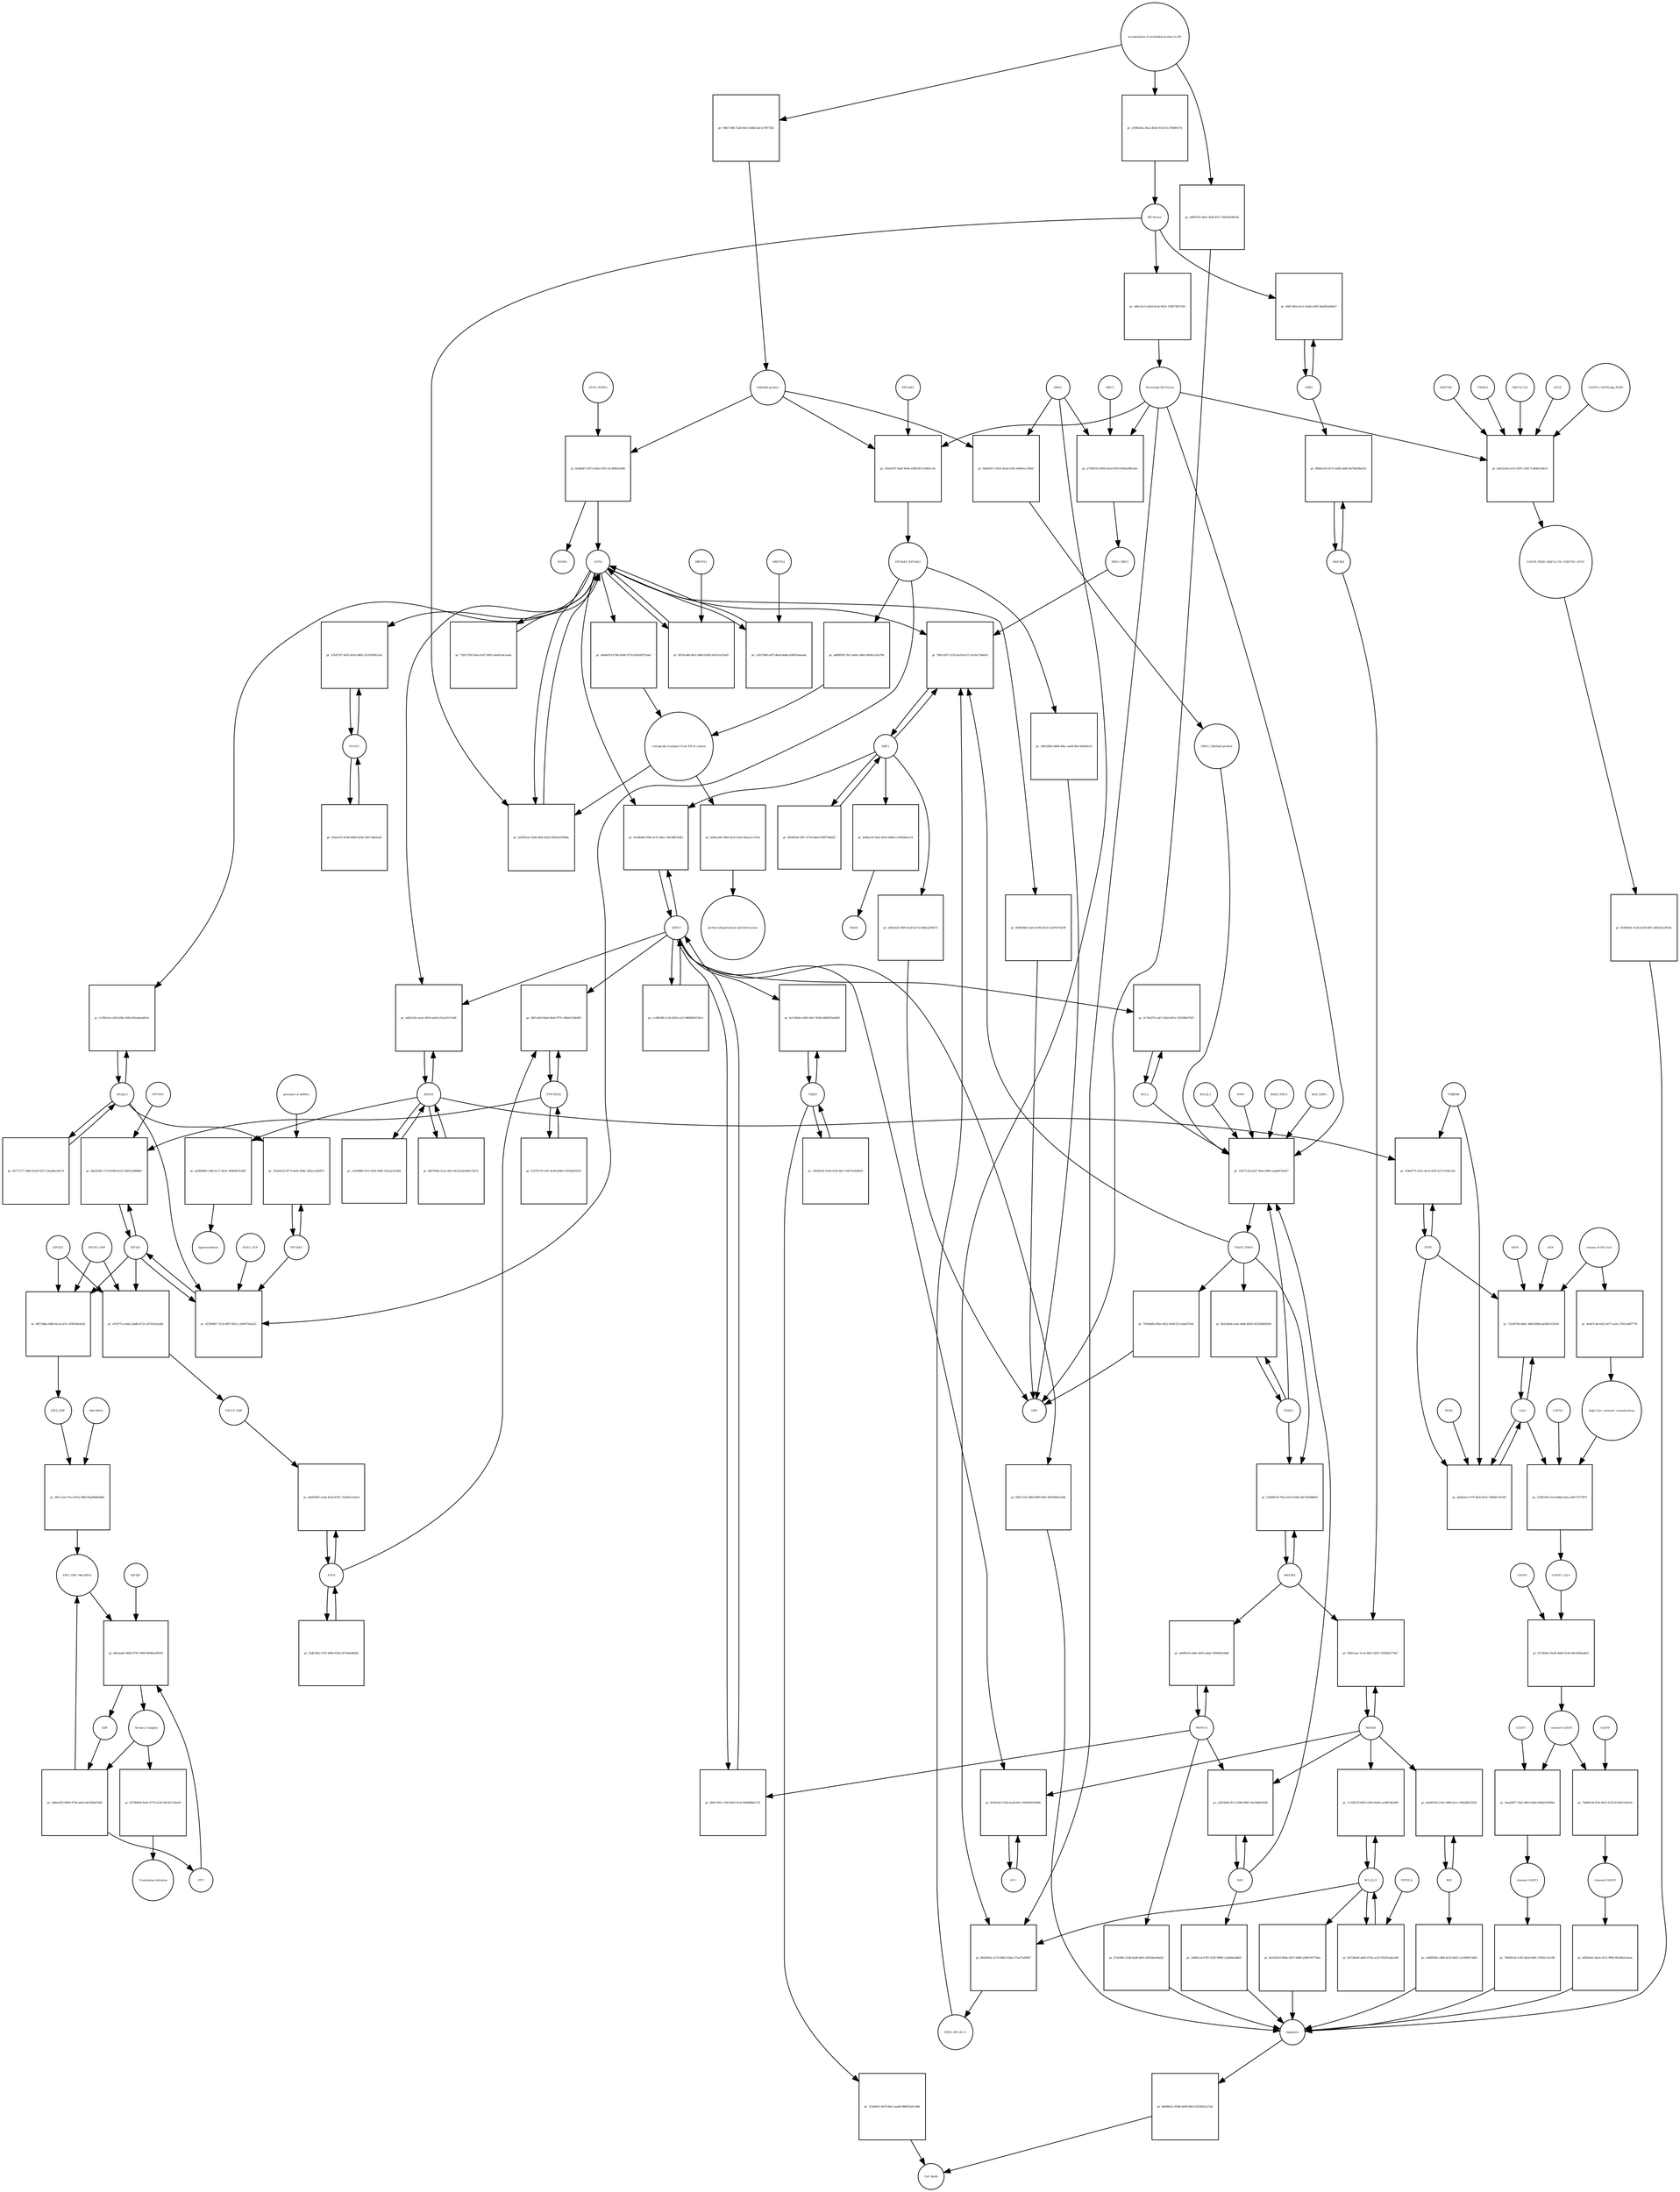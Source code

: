 strict digraph  {
ATF6_HSPA5 [annotation="", bipartite=0, cls=complex, fontsize=4, label=ATF6_HSPA5, shape=circle];
"pr_6ad0aff1-b972-4d2e-95f5-e2c4082ed39b" [annotation="", bipartite=1, cls=process, fontsize=4, label="pr_6ad0aff1-b972-4d2e-95f5-e2c4082ed39b", shape=square];
ATF6 [annotation="urn_miriam_hgnc.symbol_ATF6", bipartite=0, cls=macromolecule, fontsize=4, label=ATF6, shape=circle];
HSPA5 [annotation="urn_miriam_hgnc.symbol_HSPA5", bipartite=0, cls=macromolecule, fontsize=4, label=HSPA5, shape=circle];
"Unfolded protein" [annotation="", bipartite=0, cls=macromolecule, fontsize=4, label="Unfolded protein", shape=circle];
ERN1 [annotation="urn_miriam_hgnc.symbol_ERN1", bipartite=0, cls=macromolecule, fontsize=4, label=ERN1, shape=circle];
"pr_9ab0a97c-0033-4a2a-b381-8449eec198af" [annotation="", bipartite=1, cls=process, fontsize=4, label="pr_9ab0a97c-0033-4a2a-b381-8449eec198af", shape=square];
"ERN1_Unfolded protein" [annotation="", bipartite=0, cls=complex, fontsize=4, label="ERN1_Unfolded protein", shape=circle];
EIF2AK3_EIF2AK3 [annotation="", bipartite=0, cls=complex, fontsize=4, label=EIF2AK3_EIF2AK3, shape=circle];
"pr_ddf8f038-76c5-4d4c-b4b5-0949ca20a79b" [annotation="", bipartite=1, cls=process, fontsize=4, label="pr_ddf8f038-76c5-4d4c-b4b5-0949ca20a79b", shape=square];
"retrograde transport from ER to cytosol" [annotation="", bipartite=0, cls=phenotype, fontsize=4, label="retrograde transport from ER to cytosol", shape=circle];
"pr_e8ebfd7d-67bb-4506-9718-b3d208752aef" [annotation="", bipartite=1, cls=process, fontsize=4, label="pr_e8ebfd7d-67bb-4506-9718-b3d208752aef", shape=square];
"pr_639aca80-38e8-4e23-b5a5-fdaa1ec1f1fa" [annotation="", bipartite=1, cls=process, fontsize=4, label="pr_639aca80-38e8-4e23-b5a5-fdaa1ec1f1fa", shape=square];
"protein ubiquitination and destruction" [annotation="", bipartite=0, cls=phenotype, fontsize=4, label="protein ubiquitination and destruction", shape=circle];
"pr_14477c2b-a527-4fae-b9fb-1adabf74e457" [annotation="", bipartite=1, cls=process, fontsize=4, label="pr_14477c2b-a527-4fae-b9fb-1adabf74e457", shape=square];
TRAF2_ERN1 [annotation="", bipartite=0, cls=complex, fontsize=4, label=TRAF2_ERN1, shape=circle];
BAK1_ERN1 [annotation="", bipartite=0, cls=complex, fontsize=4, label=BAK1_ERN1, shape=circle];
BAX_ERN1 [annotation="", bipartite=0, cls=complex, fontsize=4, label=BAX_ERN1, shape=circle];
BCL2 [annotation="urn_miriam_hgnc.symbol_BCL2", bipartite=0, cls="nucleic acid feature", fontsize=4, label=BCL2, shape=circle];
BCL2L1 [annotation="urn_miriam_hgnc.symbol_BCL2L1", bipartite=0, cls=macromolecule, fontsize=4, label=BCL2L1, shape=circle];
"Persistant ER Stress" [annotation="", bipartite=0, cls=phenotype, fontsize=4, label="Persistant ER Stress", shape=circle];
BAX [annotation="urn_miriam_hgnc.symbol_BAX", bipartite=0, cls=macromolecule, fontsize=4, label=BAX, shape=circle];
BAK1 [annotation="urn_miriam_hgnc.symbol_BAK1", bipartite=0, cls=macromolecule, fontsize=4, label=BAK1, shape=circle];
TRAF2 [annotation="urn_miriam_hgnc.symbol_TRAF2", bipartite=0, cls=macromolecule, fontsize=4, label=TRAF2, shape=circle];
XBP1 [annotation="urn_miriam_hgnc.symbol_XBP1", bipartite=0, cls=macromolecule, fontsize=4, label=XBP1, shape=circle];
"pr_7861c007-2233-4a18-bc57-e3c6a7244e65" [annotation="", bipartite=1, cls=process, fontsize=4, label="pr_7861c007-2233-4a18-bc57-e3c6a7244e65", shape=square];
ERN1_BBC3 [annotation="", bipartite=0, cls=complex, fontsize=4, label=ERN1_BBC3, shape=circle];
ERN1_BCL2L11 [annotation="", bipartite=0, cls=complex, fontsize=4, label=ERN1_BCL2L11, shape=circle];
"pr_483081bf-2f67-4710-bbad-95fff7f6d2f2" [annotation="", bipartite=1, cls=process, fontsize=4, label="pr_483081bf-2f67-4710-bbad-95fff7f6d2f2", shape=square];
"pr_fe8faa54-55ea-463a-b09b-a7e992beec54" [annotation="", bipartite=1, cls=process, fontsize=4, label="pr_fe8faa54-55ea-463a-b09b-a7e992beec54", shape=square];
ERAD [annotation="", bipartite=0, cls=phenotype, fontsize=4, label=ERAD, shape=circle];
"pr_e4816af2-fd60-41a6-ba73-64bfa2e98273" [annotation="", bipartite=1, cls=process, fontsize=4, label="pr_e4816af2-fd60-41a6-ba73-64bfa2e98273", shape=square];
UPR [annotation="", bipartite=0, cls=phenotype, fontsize=4, label=UPR, shape=circle];
"pr_6b1ad9eb-fa4a-4dd6-8456-9532646f8289" [annotation="", bipartite=1, cls=process, fontsize=4, label="pr_6b1ad9eb-fa4a-4dd6-8456-9532646f8289", shape=square];
MAPK8 [annotation="urn_miriam_hgnc.symbol_MAPK8", bipartite=0, cls=macromolecule, fontsize=4, label=MAPK8, shape=circle];
"pr_f9b51aaa-1ccb-48a7-8263-7920642779e7" [annotation="", bipartite=1, cls=process, fontsize=4, label="pr_f9b51aaa-1ccb-48a7-8263-7920642779e7", shape=square];
MAP3K4 [annotation="urn_miriam_hgnc.symbol_MAP3K4", bipartite=0, cls=macromolecule, fontsize=4, label=MAP3K4, shape=circle];
MAP3K5 [annotation="urn_miriam_hgnc.symbol_MAP3K5", bipartite=0, cls=macromolecule, fontsize=4, label=MAP3K5, shape=circle];
MAPK14 [annotation="urn_miriam_hgnc.symbol_MAPK14", bipartite=0, cls=macromolecule, fontsize=4, label=MAPK14, shape=circle];
"pr_ab0ff3c0-a48a-4d20-adab-7094f4fe2bd8" [annotation="", bipartite=1, cls=process, fontsize=4, label="pr_ab0ff3c0-a48a-4d20-adab-7094f4fe2bd8", shape=square];
"pr_f13ef46f-21b8-4ad9-b401-6435dee69a02" [annotation="", bipartite=1, cls=process, fontsize=4, label="pr_f13ef46f-21b8-4ad9-b401-6435dee69a02", shape=square];
Apoptosis [annotation="", bipartite=0, cls=phenotype, fontsize=4, label=Apoptosis, shape=circle];
DDIT3 [annotation="urn_miriam_hgnc.symbol_DDIT3", bipartite=0, cls=macromolecule, fontsize=4, label=DDIT3, shape=circle];
"pr_4b0e7403-c7b6-4602-81af-849d88bfe755" [annotation="", bipartite=1, cls=process, fontsize=4, label="pr_4b0e7403-c7b6-4602-81af-849d88bfe755", shape=square];
"pr_83fe711b-2f8d-40f0-9381-d42509d2cbd6" [annotation="", bipartite=1, cls=process, fontsize=4, label="pr_83fe711b-2f8d-40f0-9381-d42509d2cbd6", shape=square];
"pr_5c7de276-cab7-43ab-8d7e-33559feb7567" [annotation="", bipartite=1, cls=process, fontsize=4, label="pr_5c7de276-cab7-43ab-8d7e-33559feb7567", shape=square];
"pr_420381ae-3246-4f9a-8220-5d50e20396ba" [annotation="", bipartite=1, cls=process, fontsize=4, label="pr_420381ae-3246-4f9a-8220-5d50e20396ba", shape=square];
"ER Stress" [annotation="", bipartite=0, cls=phenotype, fontsize=4, label="ER Stress", shape=circle];
"pr_0676cd64-86cf-48b5-b280-2ef161e55a05" [annotation="", bipartite=1, cls=process, fontsize=4, label="pr_0676cd64-86cf-48b5-b280-2ef161e55a05", shape=square];
MBTPS1 [annotation="urn_miriam_hgnc.symbol_MBTPS1", bipartite=0, cls=macromolecule, fontsize=4, label=MBTPS1, shape=circle];
"pr_c2627066-a87f-4be9-bbbb-d3f461beae4e" [annotation="", bipartite=1, cls=process, fontsize=4, label="pr_c2627066-a87f-4be9-bbbb-d3f461beae4e", shape=square];
MBTPS2 [annotation="urn_miriam_hgnc.symbol_MBTPS2", bipartite=0, cls=macromolecule, fontsize=4, label=MBTPS2, shape=circle];
"pr_72621760-03ad-41d7-8901-6e445a4caaa4" [annotation="", bipartite=1, cls=process, fontsize=4, label="pr_72621760-03ad-41d7-8901-6e445a4caaa4", shape=square];
"pr_ccd9f3d0-2c3d-4305-a3cf-9868064724c4" [annotation="", bipartite=1, cls=process, fontsize=4, label="pr_ccd9f3d0-2c3d-4305-a3cf-9868064724c4", shape=square];
"pr_0cd9b485-f00a-4c51-88cc-46e38ff35df2" [annotation="", bipartite=1, cls=process, fontsize=4, label="pr_0cd9b485-f00a-4c51-88cc-46e38ff35df2", shape=square];
EIF2S1 [annotation="urn_miriam_hgnc.symbol_EIF2S1", bipartite=0, cls=macromolecule, fontsize=4, label=EIF2S1, shape=circle];
"pr_d5766487-72c9-4f87-8921-c3640750a3a5" [annotation="", bipartite=1, cls=process, fontsize=4, label="pr_d5766487-72c9-4f87-8921-c3640750a3a5", shape=square];
GCN2_ATP [annotation="", bipartite=0, cls=complex, fontsize=4, label=GCN2_ATP, shape=circle];
EIF2AK2 [annotation="urn_miriam_hgnc.symbol_EIF2AK2", bipartite=0, cls=macromolecule, fontsize=4, label=EIF2AK2, shape=circle];
DNAJC3 [annotation="urn_miriam_hgnc.symbol_DNAJC3", bipartite=0, cls=macromolecule, fontsize=4, label=DNAJC3, shape=circle];
EIF2S2 [annotation="urn_miriam_hgnc.symbol_EIF2S2", bipartite=0, cls=macromolecule, fontsize=4, label=EIF2S2, shape=circle];
"pr_8f073d8a-0d89-4c2d-af1e-1f0f436e0e02" [annotation="", bipartite=1, cls=process, fontsize=4, label="pr_8f073d8a-0d89-4c2d-af1e-1f0f436e0e02", shape=square];
EIF2S3_GDP [annotation="", bipartite=0, cls=complex, fontsize=4, label=EIF2S3_GDP, shape=circle];
EIF2_GDP [annotation="", bipartite=0, cls=complex, fontsize=4, label=EIF2_GDP, shape=circle];
"EIF2_GDP_Met-tRNA" [annotation="", bipartite=0, cls=complex, fontsize=4, label="EIF2_GDP_Met-tRNA", shape=circle];
"pr_dbe3ade5-86fd-4791-999f-60f4b5ef8536" [annotation="", bipartite=1, cls=process, fontsize=4, label="pr_dbe3ade5-86fd-4791-999f-60f4b5ef8536", shape=square];
"Ternary Complex" [annotation="", bipartite=0, cls=complex, fontsize=4, label="Ternary Complex", shape=circle];
"EIF2B*" [annotation="", bipartite=0, cls=complex, fontsize=4, label="EIF2B*", shape=circle];
GTP [annotation="urn_miriam_obo.chebi_CHEBI%3A57600", bipartite=0, cls="simple chemical", fontsize=4, label=GTP, shape=circle];
GDP [annotation="urn_miriam_obo.chebi_CHEBI%3A65180", bipartite=0, cls="simple chemical", fontsize=4, label=GDP, shape=circle];
"pr_2dbee835-8069-4749-a0af-e8e5f5bb70d8" [annotation="", bipartite=1, cls=process, fontsize=4, label="pr_2dbee835-8069-4749-a0af-e8e5f5bb70d8", shape=square];
ATF4 [annotation="urn_miriam_hgnc.symbol_ATF4", bipartite=0, cls=macromolecule, fontsize=4, label=ATF4, shape=circle];
"pr_be893007-e3ab-43e4-879c-7a2402c5abc9" [annotation="", bipartite=1, cls=process, fontsize=4, label="pr_be893007-e3ab-43e4-879c-7a2402c5abc9", shape=square];
"EIF2-P_GDP" [annotation="", bipartite=0, cls=complex, fontsize=4, label="EIF2-P_GDP", shape=circle];
"pr_f5db7b62-574f-4986-91b6-2074eb380d5f" [annotation="", bipartite=1, cls=process, fontsize=4, label="pr_f5db7b62-574f-4986-91b6-2074eb380d5f", shape=square];
PPP1R15A [annotation="urn_miriam_hgnc.symbol_PPP1R15A", bipartite=0, cls=macromolecule, fontsize=4, label=PPP1R15A, shape=circle];
"pr_00f1cbfd-0ba0-46e6-977e-38bb2138e805" [annotation="", bipartite=1, cls=process, fontsize=4, label="pr_00f1cbfd-0ba0-46e6-977e-38bb2138e805", shape=square];
"pr_5c97b179-cf91-4e36-b946-e7928af03535" [annotation="", bipartite=1, cls=process, fontsize=4, label="pr_5c97b179-cf91-4e36-b946-e7928af03535", shape=square];
"pr_8278b858-9e9e-4779-a534-26c92174ee65" [annotation="", bipartite=1, cls=process, fontsize=4, label="pr_8278b858-9e9e-4779-a534-26c92174ee65", shape=square];
"Translation initiation" [annotation="", bipartite=0, cls=phenotype, fontsize=4, label="Translation initiation", shape=circle];
"pr_5304967d-795e-43c0-918d-38e7b4368605" [annotation="", bipartite=1, cls=process, fontsize=4, label="pr_5304967d-795e-43c0-918d-38e7b4368605", shape=square];
ERO1A [annotation="urn_miriam_hgnc.symbol_ERO1A", bipartite=0, cls=macromolecule, fontsize=4, label=ERO1A, shape=circle];
"pr_a6b2143c-ee4c-4010-ab3d-cf2a3e517edb" [annotation="", bipartite=1, cls=process, fontsize=4, label="pr_a6b2143c-ee4c-4010-ab3d-cf2a3e517edb", shape=square];
"pr_db9763fa-5cea-49c2-8c5d-baefd6119a72" [annotation="", bipartite=1, cls=process, fontsize=4, label="pr_db9763fa-5cea-49c2-8c5d-baefd6119a72", shape=square];
"pr_66a5a381-1378-4049-8cd7-f265a1680b80" [annotation="", bipartite=1, cls=process, fontsize=4, label="pr_66a5a381-1378-4049-8cd7-f265a1680b80", shape=square];
EIF2AK1 [annotation="urn_miriam_hgnc.symbol_EIF2AK1", bipartite=0, cls=macromolecule, fontsize=4, label=EIF2AK1, shape=circle];
"pr_a28330d2-ffc1-4396-9f88-1be34db043d8" [annotation="", bipartite=1, cls=process, fontsize=4, label="pr_a28330d2-ffc1-4396-9f88-1be34db043d8", shape=square];
"pr_34483caf-b787-425f-9908-c2a4b9ea8b63" [annotation="", bipartite=1, cls=process, fontsize=4, label="pr_34483caf-b787-425f-9908-c2a4b9ea8b63", shape=square];
"Ca2+" [annotation="urn_miriam_obo.chebi_CHEBI%3A29108", bipartite=0, cls="simple chemical", fontsize=4, label="Ca2+", shape=circle];
"pr_72a06790-68d1-4d69-8860-ba49fc615056" [annotation="", bipartite=1, cls=process, fontsize=4, label="pr_72a06790-68d1-4d69-8860-ba49fc615056", shape=square];
"release of ER Ca2+" [annotation="", bipartite=0, cls=phenotype, fontsize=4, label="release of ER Ca2+", shape=circle];
ITPR [annotation="urn_miriam_hgnc.symbol_ITPR1|urn_miriam_hgnc.symbol_ITPR2|urn_miriam_hgnc.symbol_ITPR3", bipartite=0, cls=macromolecule, fontsize=4, label=ITPR, shape=circle];
MAM [annotation="", bipartite=0, cls=phenotype, fontsize=4, label=MAM, shape=circle];
s619 [annotation="", bipartite=0, cls=complex, fontsize=4, label=s619, shape=circle];
"pr_968d5e43-627e-4a88-abd0-6b7b629bed7a" [annotation="", bipartite=1, cls=process, fontsize=4, label="pr_968d5e43-627e-4a88-abd0-6b7b629bed7a", shape=square];
CDK5 [annotation="urn_miriam_hgnc.symbol_CDK5", bipartite=0, cls=macromolecule, fontsize=4, label=CDK5, shape=circle];
"pr_64d7c8ba-dce1-4edd-a569-2bad92ab9a57" [annotation="", bipartite=1, cls="uncertain process", fontsize=4, label="pr_64d7c8ba-dce1-4edd-a569-2bad92ab9a57", shape=square];
"pr_bb699a1c-6546-4e98-80a5-05592fa127ad" [annotation="", bipartite=1, cls=process, fontsize=4, label="pr_bb699a1c-6546-4e98-80a5-05592fa127ad", shape=square];
"Cell death" [annotation="", bipartite=0, cls=phenotype, fontsize=4, label="Cell death", shape=circle];
"pr_0afaf2e1-e77f-4435-855c-93b86c79c6f5" [annotation="", bipartite=1, cls=process, fontsize=4, label="pr_0afaf2e1-e77f-4435-855c-93b86c79c6f5", shape=square];
TMBIM6 [annotation="urn_miriam_hgnc.symbol_TMBIM6", bipartite=0, cls=macromolecule, fontsize=4, label=TMBIM6, shape=circle];
RYR1 [annotation="urn_miriam_hgnc.symbol_RYR1", bipartite=0, cls=macromolecule, fontsize=4, label=RYR1, shape=circle];
EIF2AK3 [annotation="urn_miriam_hgnc.symbol_EIF2AK3", bipartite=0, cls=macromolecule, fontsize=4, label=EIF2AK3, shape=circle];
"pr_51be87d7-bdef-4e9b-a9d8-857ce480cc9a" [annotation="", bipartite=1, cls=process, fontsize=4, label="pr_51be87d7-bdef-4e9b-a9d8-857ce480cc9a", shape=square];
"pr_aa969484-c26d-4c27-8e5e-3080d67b1df9" [annotation="", bipartite=1, cls=process, fontsize=4, label="pr_aa969484-c26d-4c27-8e5e-3080d67b1df9", shape=square];
hyperoxidation [annotation="", bipartite=0, cls=phenotype, fontsize=4, label=hyperoxidation, shape=circle];
"pr_c43398bf-d7e1-45f4-849f-15fa3a331d02" [annotation="", bipartite=1, cls=process, fontsize=4, label="pr_c43398bf-d7e1-45f4-849f-15fa3a331d02", shape=square];
"pr_44bc5ec5-a62d-4c6a-852e-1f3857b8710d" [annotation="", bipartite=1, cls=process, fontsize=4, label="pr_44bc5ec5-a62d-4c6a-852e-1f3857b8710d", shape=square];
"CASP8_CASP8-ubq_FADD" [annotation="", bipartite=0, cls=complex, fontsize=4, label="CASP8_CASP8-ubq_FADD", shape=circle];
"pr_ba4523a8-a153-4597-a59f-7cd840144b14" [annotation="", bipartite=1, cls=process, fontsize=4, label="pr_ba4523a8-a153-4597-a59f-7cd840144b14", shape=square];
"SQSTM1 " [annotation="urn_miriam_hgnc.symbol_SQSTM1", bipartite=0, cls=macromolecule, fontsize=4, label="SQSTM1 ", shape=circle];
CASP8_FADD_MAP1LC3A_SQSTM1_ATG5 [annotation="", bipartite=0, cls=complex, fontsize=4, label=CASP8_FADD_MAP1LC3A_SQSTM1_ATG5, shape=circle];
TRIM13 [annotation="urn_miriam_hgnc.symbol_TRIM13", bipartite=0, cls=macromolecule, fontsize=4, label=TRIM13, shape=circle];
MAP1LC3A [annotation="urn_miriam_hgnc.symbol_MAP1LC3A", bipartite=0, cls=macromolecule, fontsize=4, label=MAP1LC3A, shape=circle];
ATG5 [annotation="urn_miriam_hgnc.symbol_ATG5", bipartite=0, cls=macromolecule, fontsize=4, label=ATG5, shape=circle];
"pr_9244929c-d12b-4a30-b8f1-db6524c2818a" [annotation="", bipartite=1, cls=process, fontsize=4, label="pr_9244929c-d12b-4a30-b8f1-db6524c2818a", shape=square];
"AP-1" [annotation="urn_miriam_hgnc.symbol_FOS|urn_miriam_hgnc.symbol_FOSB|urn_miriam_hgnc.symbol_FOSL1|urn_miriam_hgnc.symbol_FOSL2|urn_miriam_hgnc.symbol_JUN|urn_miriam_hgnc.symbol_JUNB|urn_miriam_hgnc.symbol_JUND", bipartite=0, cls=macromolecule, fontsize=4, label="AP-1", shape=circle];
"pr_652bcba1-f3ab-4ce8-bfc2-6b58435209d6" [annotation="", bipartite=1, cls=process, fontsize=4, label="pr_652bcba1-f3ab-4ce8-bfc2-6b58435209d6", shape=square];
"pr_353e0e52-8173-4e05-894a-365ace4d287f" [annotation="", bipartite=1, cls=process, fontsize=4, label="pr_353e0e52-8173-4e05-894a-365ace4d287f", shape=square];
"presence of dsRNA" [annotation="", bipartite=0, cls=phenotype, fontsize=4, label="presence of dsRNA", shape=circle];
"Met-tRNA" [annotation="urn_miriam_hgnc_HGNC%3A34779", bipartite=0, cls="nucleic acid feature", fontsize=4, label="Met-tRNA", shape=circle];
"pr_2fbc7a2a-37ce-497a-9fb6-00ad96bfd08e" [annotation="", bipartite=1, cls=process, fontsize=4, label="pr_2fbc7a2a-37ce-497a-9fb6-00ad96bfd08e", shape=square];
"pr_e97d77ca-4de2-4ddb-8725-2d7041d1ad9c" [annotation="", bipartite=1, cls=process, fontsize=4, label="pr_e97d77ca-4de2-4ddb-8725-2d7041d1ad9c", shape=square];
"accumulation of misfolded protein in ER" [annotation="", bipartite=0, cls=phenotype, fontsize=4, label="accumulation of misfolded protein in ER", shape=circle];
"pr_04417386-72a8-49c3-b48d-2dc1e7857242" [annotation="", bipartite=1, cls=process, fontsize=4, label="pr_04417386-72a8-49c3-b48d-2dc1e7857242", shape=square];
"pr_e5965d5e-28a3-463d-9126-513766ff417b" [annotation="", bipartite=1, cls=process, fontsize=4, label="pr_e5965d5e-28a3-463d-9126-513766ff417b", shape=square];
"pr_b48072f1-6fee-4ef6-8537-50834e06f16e" [annotation="", bipartite=1, cls=process, fontsize=4, label="pr_b48072f1-6fee-4ef6-8537-50834e06f16e", shape=square];
"pr_3063289e-9dd4-49ec-aad4-9b1c9d364ce5" [annotation="", bipartite=1, cls=process, fontsize=4, label="pr_3063289e-9dd4-49ec-aad4-9b1c9d364ce5", shape=square];
"pr_791b0bfb-85be-4822-9360-f3c1a8a07204" [annotation="", bipartite=1, cls=process, fontsize=4, label="pr_791b0bfb-85be-4822-9360-f3c1a8a07204", shape=square];
"pr_9930e8b0-cba0-4c09-bd12-5a41fb792e9f" [annotation="", bipartite=1, cls=process, fontsize=4, label="pr_9930e8b0-cba0-4c09-bd12-5a41fb792e9f", shape=square];
BCL2L11 [annotation="urn_miriam_hgnc.symbol_BCL2L11", bipartite=0, cls=macromolecule, fontsize=4, label=BCL2L11, shape=circle];
"pr_7c329270-6952-4365-8a00-ca3df146cb60" [annotation="", bipartite=1, cls=process, fontsize=4, label="pr_7c329270-6952-4365-8a00-ca3df146cb60", shape=square];
BID [annotation="urn_miriam_hgnc.symbol_BID", bipartite=0, cls=macromolecule, fontsize=4, label=BID, shape=circle];
"pr_6a69d704-516a-4906-b1ce-3942dfd12020" [annotation="", bipartite=1, cls=process, fontsize=4, label="pr_6a69d704-516a-4906-b1ce-3942dfd12020", shape=square];
"pr_6e5d1d53-890a-4567-b666-a94b74477b4a" [annotation="", bipartite=1, cls=process, fontsize=4, label="pr_6e5d1d53-890a-4567-b666-a94b74477b4a", shape=square];
"pr_e368950b-cd68-4e52-b933-1a1849013d00" [annotation="", bipartite=1, cls=process, fontsize=4, label="pr_e368950b-cd68-4e52-b933-1a1849013d00", shape=square];
"pr_86d2405a-3c74-4882-82de-27ee37aff897" [annotation="", bipartite=1, cls=process, fontsize=4, label="pr_86d2405a-3c74-4882-82de-27ee37aff897", shape=square];
"pr_a7589316-d494-42a4-8359-90d2a9f8cdee" [annotation="", bipartite=1, cls=process, fontsize=4, label="pr_a7589316-d494-42a4-8359-90d2a9f8cdee", shape=square];
BBC3 [annotation="urn_miriam_hgnc.symbol_BBC3", bipartite=0, cls=macromolecule, fontsize=4, label=BBC3, shape=circle];
"pr_6d734e00-ab45-47da-a132-95241edacbd5" [annotation="", bipartite=1, cls=process, fontsize=4, label="pr_6d734e00-ab45-47da-a132-95241edacbd5", shape=square];
PPP2CA [annotation="urn_miriam_hgnc.symbol_PPP2CA", bipartite=0, cls=macromolecule, fontsize=4, label=PPP2CA, shape=circle];
TRIB3 [annotation="urn_miriam_hgnc.symbol_TRIB3", bipartite=0, cls=macromolecule, fontsize=4, label=TRIB3, shape=circle];
"pr_9c514bd2-e9b5-49a7-8184-48bf825e4481" [annotation="", bipartite=1, cls=process, fontsize=4, label="pr_9c514bd2-e9b5-49a7-8184-48bf825e4481", shape=square];
"pr_c9026d18-5c40-41fb-9fa7-93075e5b9b35" [annotation="", bipartite=1, cls=process, fontsize=4, label="pr_c9026d18-5c40-41fb-9fa7-93075e5b9b35", shape=square];
"pr_153e85f1-6b79-46c3-aa84-880653d1cd8d" [annotation="", bipartite=1, cls=process, fontsize=4, label="pr_153e85f1-6b79-46c3-aa84-880653d1cd8d", shape=square];
"pr_4e847cd4-43f2-4477-aa0c-37813e897779" [annotation="", bipartite=1, cls=process, fontsize=4, label="pr_4e847cd4-43f2-4477-aa0c-37813e897779", shape=square];
"high Ca2+ cytosolic concentration" [annotation="", bipartite=0, cls=phenotype, fontsize=4, label="high Ca2+ cytosolic concentration", shape=circle];
"pr_1cf95e3a-a328-439a-92fd-492adaebd1dc" [annotation="", bipartite=1, cls=process, fontsize=4, label="pr_1cf95e3a-a328-439a-92fd-492adaebd1dc", shape=square];
"pr_62771177-18b6-4cb4-9215-16aeb8cd5a74" [annotation="", bipartite=1, cls=process, fontsize=4, label="pr_62771177-18b6-4cb4-9215-16aeb8cd5a74", shape=square];
"pr_1fde8775-e631-4ec4-952f-627c07d2e33a" [annotation="", bipartite=1, cls=process, fontsize=4, label="pr_1fde8775-e631-4ec4-952f-627c07d2e33a", shape=square];
CASP4 [annotation="urn_miriam_hgnc.symbol_CASP4", bipartite=0, cls=macromolecule, fontsize=4, label=CASP4, shape=circle];
"pr_07c9e9e3-9a3b-4bb4-91e8-94e503bede61" [annotation="", bipartite=1, cls=process, fontsize=4, label="pr_07c9e9e3-9a3b-4bb4-91e8-94e503bede61", shape=square];
"cleaved~CASP4" [annotation="urn_miriam_hgnc.symbol_CASP4", bipartite=0, cls=macromolecule, fontsize=4, label="cleaved~CASP4", shape=circle];
"CAPN1_Ca2+" [annotation="", bipartite=0, cls=complex, fontsize=4, label="CAPN1_Ca2+", shape=circle];
CASP3 [annotation="urn_miriam_hgnc.symbol_CASP3", bipartite=0, cls=macromolecule, fontsize=4, label=CASP3, shape=circle];
"pr_3aad2f07-7da5-48f5-b5b6-b40b419f589a" [annotation="", bipartite=1, cls=process, fontsize=4, label="pr_3aad2f07-7da5-48f5-b5b6-b40b419f589a", shape=square];
"cleaved~CASP3" [annotation="urn_miriam_hgnc.symbol_CASP3", bipartite=0, cls=macromolecule, fontsize=4, label="cleaved~CASP3", shape=circle];
CASP9 [annotation="urn_miriam_hgnc.symbol_CSAP9", bipartite=0, cls=macromolecule, fontsize=4, label=CASP9, shape=circle];
"pr_7bd401dd-ff1b-4015-b12f-d7e64518eb1b" [annotation="", bipartite=1, cls=process, fontsize=4, label="pr_7bd401dd-ff1b-4015-b12f-d7e64518eb1b", shape=square];
"cleaved~CASP9" [annotation="urn_miriam_hgnc.symbol_CASP9", bipartite=0, cls=macromolecule, fontsize=4, label="cleaved~CASP9", shape=circle];
CAPN1 [annotation="urn_miriam_hgnc.symbol_CAPN1", bipartite=0, cls=macromolecule, fontsize=4, label=CAPN1, shape=circle];
"pr_1505f100-c5cd-4b6d-ab5a-a9d77277f47f" [annotation="", bipartite=1, cls=process, fontsize=4, label="pr_1505f100-c5cd-4b6d-ab5a-a9d77277f47f", shape=square];
"pr_7d6481ab-1c85-4b2d-b49c-f1905c1fe198" [annotation="", bipartite=1, cls=process, fontsize=4, label="pr_7d6481ab-1c85-4b2d-b49c-f1905c1fe198", shape=square];
"pr_bf826e61-dee4-4131-9f84-8f3a6b2c4eea" [annotation="", bipartite=1, cls=process, fontsize=4, label="pr_bf826e61-dee4-4131-9f84-8f3a6b2c4eea", shape=square];
HYOU1 [annotation="urn_miriam_hgnc.symbol_HYOU1", bipartite=0, cls=macromolecule, fontsize=4, label=HYOU1, shape=circle];
"pr_a7b2f747-4a35-405e-8662-331619981a2d" [annotation="", bipartite=1, cls=process, fontsize=4, label="pr_a7b2f747-4a35-405e-8662-331619981a2d", shape=square];
"pr_91ba5cf1-8168-4800-8258-1f817d6b5ad5" [annotation="", bipartite=1, cls=process, fontsize=4, label="pr_91ba5cf1-8168-4800-8258-1f817d6b5ad5", shape=square];
ATF6_HSPA5 -> "pr_6ad0aff1-b972-4d2e-95f5-e2c4082ed39b"  [annotation="", interaction_type=consumption];
"pr_6ad0aff1-b972-4d2e-95f5-e2c4082ed39b" -> ATF6  [annotation="", interaction_type=production];
"pr_6ad0aff1-b972-4d2e-95f5-e2c4082ed39b" -> HSPA5  [annotation="", interaction_type=production];
ATF6 -> "pr_e8ebfd7d-67bb-4506-9718-b3d208752aef"  [annotation="", interaction_type=consumption];
ATF6 -> "pr_7861c007-2233-4a18-bc57-e3c6a7244e65"  [annotation="urn_miriam_pubmed_26587781|urn_miriam_pubmed_23430059", interaction_type=catalysis];
ATF6 -> "pr_420381ae-3246-4f9a-8220-5d50e20396ba"  [annotation="", interaction_type=consumption];
ATF6 -> "pr_0676cd64-86cf-48b5-b280-2ef161e55a05"  [annotation="", interaction_type=consumption];
ATF6 -> "pr_c2627066-a87f-4be9-bbbb-d3f461beae4e"  [annotation="", interaction_type=consumption];
ATF6 -> "pr_72621760-03ad-41d7-8901-6e445a4caaa4"  [annotation="", interaction_type=consumption];
ATF6 -> "pr_0cd9b485-f00a-4c51-88cc-46e38ff35df2"  [annotation="urn_miriam_pubmed_26587781|urn_miriam_pubmed_17991856|urn_miriam_pubmed_28843399", interaction_type=catalysis];
ATF6 -> "pr_a6b2143c-ee4c-4010-ab3d-cf2a3e517edb"  [annotation="urn_miriam_pubmed_23850759|urn_miriam_pubmed_25387528", interaction_type=catalysis];
ATF6 -> "pr_9930e8b0-cba0-4c09-bd12-5a41fb792e9f"  [annotation="", interaction_type=consumption];
ATF6 -> "pr_1cf95e3a-a328-439a-92fd-492adaebd1dc"  [annotation="urn_miriam_pubmed_12601012|urn_miriam_pubmed_18360008", interaction_type=catalysis];
ATF6 -> "pr_a7b2f747-4a35-405e-8662-331619981a2d"  [annotation=urn_miriam_pubmed_18360008, interaction_type=catalysis];
"Unfolded protein" -> "pr_6ad0aff1-b972-4d2e-95f5-e2c4082ed39b"  [annotation="urn_miriam_pubmed_19509052|urn_miriam_pubmed_12847084|urn_miriam_pubmed_23850759", interaction_type=catalysis];
"Unfolded protein" -> "pr_9ab0a97c-0033-4a2a-b381-8449eec198af"  [annotation="", interaction_type=consumption];
"Unfolded protein" -> "pr_51be87d7-bdef-4e9b-a9d8-857ce480cc9a"  [annotation=urn_miriam_pubmed_17991856, interaction_type=catalysis];
ERN1 -> "pr_9ab0a97c-0033-4a2a-b381-8449eec198af"  [annotation="", interaction_type=consumption];
ERN1 -> "pr_86d2405a-3c74-4882-82de-27ee37aff897"  [annotation="", interaction_type=consumption];
ERN1 -> "pr_a7589316-d494-42a4-8359-90d2a9f8cdee"  [annotation="", interaction_type=consumption];
"pr_9ab0a97c-0033-4a2a-b381-8449eec198af" -> "ERN1_Unfolded protein"  [annotation="", interaction_type=production];
"ERN1_Unfolded protein" -> "pr_14477c2b-a527-4fae-b9fb-1adabf74e457"  [annotation="", interaction_type=consumption];
EIF2AK3_EIF2AK3 -> "pr_ddf8f038-76c5-4d4c-b4b5-0949ca20a79b"  [annotation="", interaction_type=consumption];
EIF2AK3_EIF2AK3 -> "pr_d5766487-72c9-4f87-8921-c3640750a3a5"  [annotation="urn_miriam_pubmed_12667446|urn_miriam_pubmed_16246152|urn_miriam_pubmed_12601012|urn_miriam_pubmed_23850759|urn_miriam_pubmed_18360008|urn_miriam_pubmed_26587781", interaction_type=catalysis];
EIF2AK3_EIF2AK3 -> "pr_3063289e-9dd4-49ec-aad4-9b1c9d364ce5"  [annotation="", interaction_type=consumption];
"pr_ddf8f038-76c5-4d4c-b4b5-0949ca20a79b" -> "retrograde transport from ER to cytosol"  [annotation="", interaction_type=production];
"retrograde transport from ER to cytosol" -> "pr_639aca80-38e8-4e23-b5a5-fdaa1ec1f1fa"  [annotation="", interaction_type=consumption];
"retrograde transport from ER to cytosol" -> "pr_420381ae-3246-4f9a-8220-5d50e20396ba"  [annotation="urn_miriam_pubmed_18360008|urn_miriam_pubmed_17991856|urn_miriam_pubmed_26587781|urn_miriam_pubmed_12847084", interaction_type=inhibition];
"pr_e8ebfd7d-67bb-4506-9718-b3d208752aef" -> "retrograde transport from ER to cytosol"  [annotation="", interaction_type=production];
"pr_639aca80-38e8-4e23-b5a5-fdaa1ec1f1fa" -> "protein ubiquitination and destruction"  [annotation="", interaction_type=production];
"pr_14477c2b-a527-4fae-b9fb-1adabf74e457" -> TRAF2_ERN1  [annotation="", interaction_type=production];
TRAF2_ERN1 -> "pr_7861c007-2233-4a18-bc57-e3c6a7244e65"  [annotation="urn_miriam_pubmed_26587781|urn_miriam_pubmed_23430059", interaction_type=catalysis];
TRAF2_ERN1 -> "pr_6b1ad9eb-fa4a-4dd6-8456-9532646f8289"  [annotation=urn_miriam_pubmed_23850759, interaction_type=catalysis];
TRAF2_ERN1 -> "pr_5304967d-795e-43c0-918d-38e7b4368605"  [annotation=urn_miriam_pubmed_23850759, interaction_type=catalysis];
TRAF2_ERN1 -> "pr_791b0bfb-85be-4822-9360-f3c1a8a07204"  [annotation="", interaction_type=consumption];
BAK1_ERN1 -> "pr_14477c2b-a527-4fae-b9fb-1adabf74e457"  [annotation="urn_miriam_pubmed_23850759|urn_miriam_pubmed_23430059|urn_miriam_pubmed_26587781", interaction_type=catalysis];
BAX_ERN1 -> "pr_14477c2b-a527-4fae-b9fb-1adabf74e457"  [annotation="urn_miriam_pubmed_23850759|urn_miriam_pubmed_23430059|urn_miriam_pubmed_26587781", interaction_type=catalysis];
BCL2 -> "pr_14477c2b-a527-4fae-b9fb-1adabf74e457"  [annotation="urn_miriam_pubmed_23850759|urn_miriam_pubmed_23430059|urn_miriam_pubmed_26587781", interaction_type=inhibition];
BCL2 -> "pr_5c7de276-cab7-43ab-8d7e-33559feb7567"  [annotation="", interaction_type=consumption];
BCL2L1 -> "pr_14477c2b-a527-4fae-b9fb-1adabf74e457"  [annotation="urn_miriam_pubmed_23850759|urn_miriam_pubmed_23430059|urn_miriam_pubmed_26587781", interaction_type=inhibition];
"Persistant ER Stress" -> "pr_14477c2b-a527-4fae-b9fb-1adabf74e457"  [annotation="urn_miriam_pubmed_23850759|urn_miriam_pubmed_23430059|urn_miriam_pubmed_26587781", interaction_type=inhibition];
"Persistant ER Stress" -> "pr_51be87d7-bdef-4e9b-a9d8-857ce480cc9a"  [annotation=urn_miriam_pubmed_17991856, interaction_type=catalysis];
"Persistant ER Stress" -> "pr_ba4523a8-a153-4597-a59f-7cd840144b14"  [annotation=urn_miriam_pubmed_17991856, interaction_type=catalysis];
"Persistant ER Stress" -> "pr_86d2405a-3c74-4882-82de-27ee37aff897"  [annotation="urn_miriam_pubmed_23850759|urn_miriam_pubmed_23430059|urn_miriam_pubmed_26587781", interaction_type=inhibition];
"Persistant ER Stress" -> "pr_a7589316-d494-42a4-8359-90d2a9f8cdee"  [annotation="urn_miriam_pubmed_23430059|urn_miriam_pubmed_17991856", interaction_type=inhibition];
BAX -> "pr_14477c2b-a527-4fae-b9fb-1adabf74e457"  [annotation="urn_miriam_pubmed_23850759|urn_miriam_pubmed_23430059|urn_miriam_pubmed_26587781", interaction_type=catalysis];
BAX -> "pr_a28330d2-ffc1-4396-9f88-1be34db043d8"  [annotation="", interaction_type=consumption];
BAX -> "pr_34483caf-b787-425f-9908-c2a4b9ea8b63"  [annotation="", interaction_type=consumption];
BAK1 -> "pr_14477c2b-a527-4fae-b9fb-1adabf74e457"  [annotation="urn_miriam_pubmed_23850759|urn_miriam_pubmed_23430059|urn_miriam_pubmed_26587781", interaction_type=catalysis];
TRAF2 -> "pr_14477c2b-a527-4fae-b9fb-1adabf74e457"  [annotation="", interaction_type=consumption];
TRAF2 -> "pr_6b1ad9eb-fa4a-4dd6-8456-9532646f8289"  [annotation="", interaction_type=consumption];
TRAF2 -> "pr_5304967d-795e-43c0-918d-38e7b4368605"  [annotation=urn_miriam_pubmed_23850759, interaction_type=catalysis];
XBP1 -> "pr_7861c007-2233-4a18-bc57-e3c6a7244e65"  [annotation="", interaction_type=consumption];
XBP1 -> "pr_483081bf-2f67-4710-bbad-95fff7f6d2f2"  [annotation="", interaction_type=consumption];
XBP1 -> "pr_fe8faa54-55ea-463a-b09b-a7e992beec54"  [annotation="", interaction_type=consumption];
XBP1 -> "pr_e4816af2-fd60-41a6-ba73-64bfa2e98273"  [annotation="", interaction_type=consumption];
XBP1 -> "pr_0cd9b485-f00a-4c51-88cc-46e38ff35df2"  [annotation="urn_miriam_pubmed_26587781|urn_miriam_pubmed_17991856|urn_miriam_pubmed_28843399", interaction_type=catalysis];
"pr_7861c007-2233-4a18-bc57-e3c6a7244e65" -> XBP1  [annotation="", interaction_type=production];
ERN1_BBC3 -> "pr_7861c007-2233-4a18-bc57-e3c6a7244e65"  [annotation="urn_miriam_pubmed_26587781|urn_miriam_pubmed_23430059", interaction_type=catalysis];
ERN1_BCL2L11 -> "pr_7861c007-2233-4a18-bc57-e3c6a7244e65"  [annotation="urn_miriam_pubmed_26587781|urn_miriam_pubmed_23430059", interaction_type=catalysis];
"pr_483081bf-2f67-4710-bbad-95fff7f6d2f2" -> XBP1  [annotation="", interaction_type=production];
"pr_fe8faa54-55ea-463a-b09b-a7e992beec54" -> ERAD  [annotation="", interaction_type=production];
"pr_e4816af2-fd60-41a6-ba73-64bfa2e98273" -> UPR  [annotation="", interaction_type=production];
"pr_6b1ad9eb-fa4a-4dd6-8456-9532646f8289" -> TRAF2  [annotation="", interaction_type=production];
MAPK8 -> "pr_f9b51aaa-1ccb-48a7-8263-7920642779e7"  [annotation="", interaction_type=consumption];
MAPK8 -> "pr_a28330d2-ffc1-4396-9f88-1be34db043d8"  [annotation="urn_miriam_pubmed_18191217|urn_miriam_pubmed_23430059", interaction_type=catalysis];
MAPK8 -> "pr_652bcba1-f3ab-4ce8-bfc2-6b58435209d6"  [annotation="urn_miriam_pubmed_26618107|urn_miriam_pubmed_26587781|urn_miriam_pubmed_23850759", interaction_type=catalysis];
MAPK8 -> "pr_7c329270-6952-4365-8a00-ca3df146cb60"  [annotation="urn_miriam_pubmed_26018731|urn_miriam_pubmed_23850759", interaction_type=catalysis];
MAPK8 -> "pr_6a69d704-516a-4906-b1ce-3942dfd12020"  [annotation="urn_miriam_pubmed_23430059|urn_miriam_pubmed_11583631", interaction_type=catalysis];
"pr_f9b51aaa-1ccb-48a7-8263-7920642779e7" -> MAPK8  [annotation="", interaction_type=production];
MAP3K4 -> "pr_f9b51aaa-1ccb-48a7-8263-7920642779e7"  [annotation="urn_miriam_pubmed_18191217|urn_miriam_pubmed_23850759|urn_miriam_pubmed_26587781", interaction_type=catalysis];
MAP3K4 -> "pr_968d5e43-627e-4a88-abd0-6b7b629bed7a"  [annotation="", interaction_type=consumption];
MAP3K5 -> "pr_f9b51aaa-1ccb-48a7-8263-7920642779e7"  [annotation="urn_miriam_pubmed_18191217|urn_miriam_pubmed_23850759|urn_miriam_pubmed_26587781", interaction_type=catalysis];
MAP3K5 -> "pr_ab0ff3c0-a48a-4d20-adab-7094f4fe2bd8"  [annotation="urn_miriam_pubmed_23850759|urn_miriam_pubmed_12215209", interaction_type=catalysis];
MAP3K5 -> "pr_5304967d-795e-43c0-918d-38e7b4368605"  [annotation="", interaction_type=consumption];
MAPK14 -> "pr_ab0ff3c0-a48a-4d20-adab-7094f4fe2bd8"  [annotation="", interaction_type=consumption];
MAPK14 -> "pr_f13ef46f-21b8-4ad9-b401-6435dee69a02"  [annotation="", interaction_type=consumption];
MAPK14 -> "pr_4b0e7403-c7b6-4602-81af-849d88bfe755"  [annotation="urn_miriam_pubmed_23850759|urn_miriam_pubmed_23430059|urn_miriam_pubmed_26137585", interaction_type=catalysis];
MAPK14 -> "pr_a28330d2-ffc1-4396-9f88-1be34db043d8"  [annotation="urn_miriam_pubmed_18191217|urn_miriam_pubmed_23430059", interaction_type=catalysis];
"pr_ab0ff3c0-a48a-4d20-adab-7094f4fe2bd8" -> MAPK14  [annotation="", interaction_type=production];
"pr_f13ef46f-21b8-4ad9-b401-6435dee69a02" -> Apoptosis  [annotation="", interaction_type=production];
Apoptosis -> "pr_bb699a1c-6546-4e98-80a5-05592fa127ad"  [annotation="", interaction_type=consumption];
DDIT3 -> "pr_4b0e7403-c7b6-4602-81af-849d88bfe755"  [annotation="", interaction_type=consumption];
DDIT3 -> "pr_83fe711b-2f8d-40f0-9381-d42509d2cbd6"  [annotation="", interaction_type=consumption];
DDIT3 -> "pr_5c7de276-cab7-43ab-8d7e-33559feb7567"  [annotation="urn_miriam_pubmed_30662442|urn_miriam_pubmed_23850759", interaction_type=inhibition];
DDIT3 -> "pr_ccd9f3d0-2c3d-4305-a3cf-9868064724c4"  [annotation="", interaction_type=consumption];
DDIT3 -> "pr_0cd9b485-f00a-4c51-88cc-46e38ff35df2"  [annotation="", interaction_type=consumption];
DDIT3 -> "pr_00f1cbfd-0ba0-46e6-977e-38bb2138e805"  [annotation="urn_miriam_pubmed_23850759|urn_miriam_pubmed_31638256", interaction_type=catalysis];
DDIT3 -> "pr_a6b2143c-ee4c-4010-ab3d-cf2a3e517edb"  [annotation="urn_miriam_pubmed_23850759|urn_miriam_pubmed_25387528", interaction_type=catalysis];
DDIT3 -> "pr_652bcba1-f3ab-4ce8-bfc2-6b58435209d6"  [annotation="urn_miriam_pubmed_26618107|urn_miriam_pubmed_26587781|urn_miriam_pubmed_23850759", interaction_type=catalysis];
DDIT3 -> "pr_9c514bd2-e9b5-49a7-8184-48bf825e4481"  [annotation="urn_miriam_pubmed_23430059|urn_miriam_pubmed_18940792", interaction_type=catalysis];
"pr_4b0e7403-c7b6-4602-81af-849d88bfe755" -> DDIT3  [annotation="", interaction_type=production];
"pr_83fe711b-2f8d-40f0-9381-d42509d2cbd6" -> Apoptosis  [annotation="", interaction_type=production];
"pr_5c7de276-cab7-43ab-8d7e-33559feb7567" -> BCL2  [annotation="", interaction_type=production];
"pr_420381ae-3246-4f9a-8220-5d50e20396ba" -> ATF6  [annotation="", interaction_type=production];
"ER Stress" -> "pr_420381ae-3246-4f9a-8220-5d50e20396ba"  [annotation="urn_miriam_pubmed_18360008|urn_miriam_pubmed_17991856|urn_miriam_pubmed_26587781|urn_miriam_pubmed_12847084", interaction_type=catalysis];
"ER Stress" -> "pr_64d7c8ba-dce1-4edd-a569-2bad92ab9a57"  [annotation=urn_miriam_pubmed_22388889, interaction_type=catalysis];
"ER Stress" -> "pr_44bc5ec5-a62d-4c6a-852e-1f3857b8710d"  [annotation="", interaction_type=consumption];
"pr_0676cd64-86cf-48b5-b280-2ef161e55a05" -> ATF6  [annotation="", interaction_type=production];
MBTPS1 -> "pr_0676cd64-86cf-48b5-b280-2ef161e55a05"  [annotation="urn_miriam_pubmed_18360008|urn_miriam_pubmed_17991856|urn_miriam_pubmed_26587781|urn_miriam_pubmed_23850759", interaction_type=catalysis];
"pr_c2627066-a87f-4be9-bbbb-d3f461beae4e" -> ATF6  [annotation="", interaction_type=production];
MBTPS2 -> "pr_c2627066-a87f-4be9-bbbb-d3f461beae4e"  [annotation="urn_miriam_pubmed_23850759|urn_miriam_pubmed_26587781|urn_miriam_pubmed_17991856|urn_miriam_pubmed_18360008", interaction_type=catalysis];
"pr_72621760-03ad-41d7-8901-6e445a4caaa4" -> ATF6  [annotation="", interaction_type=production];
"pr_ccd9f3d0-2c3d-4305-a3cf-9868064724c4" -> DDIT3  [annotation="", interaction_type=production];
"pr_0cd9b485-f00a-4c51-88cc-46e38ff35df2" -> DDIT3  [annotation="", interaction_type=production];
EIF2S1 -> "pr_d5766487-72c9-4f87-8921-c3640750a3a5"  [annotation="", interaction_type=consumption];
EIF2S1 -> "pr_8f073d8a-0d89-4c2d-af1e-1f0f436e0e02"  [annotation="", interaction_type=consumption];
EIF2S1 -> "pr_66a5a381-1378-4049-8cd7-f265a1680b80"  [annotation="", interaction_type=consumption];
EIF2S1 -> "pr_e97d77ca-4de2-4ddb-8725-2d7041d1ad9c"  [annotation="", interaction_type=consumption];
"pr_d5766487-72c9-4f87-8921-c3640750a3a5" -> EIF2S1  [annotation="", interaction_type=production];
GCN2_ATP -> "pr_d5766487-72c9-4f87-8921-c3640750a3a5"  [annotation="urn_miriam_pubmed_12667446|urn_miriam_pubmed_16246152|urn_miriam_pubmed_12601012|urn_miriam_pubmed_23850759|urn_miriam_pubmed_18360008|urn_miriam_pubmed_26587781", interaction_type=catalysis];
EIF2AK2 -> "pr_d5766487-72c9-4f87-8921-c3640750a3a5"  [annotation="urn_miriam_pubmed_12667446|urn_miriam_pubmed_16246152|urn_miriam_pubmed_12601012|urn_miriam_pubmed_23850759|urn_miriam_pubmed_18360008|urn_miriam_pubmed_26587781", interaction_type=catalysis];
EIF2AK2 -> "pr_353e0e52-8173-4e05-894a-365ace4d287f"  [annotation="", interaction_type=consumption];
DNAJC3 -> "pr_d5766487-72c9-4f87-8921-c3640750a3a5"  [annotation="urn_miriam_pubmed_12667446|urn_miriam_pubmed_16246152|urn_miriam_pubmed_12601012|urn_miriam_pubmed_23850759|urn_miriam_pubmed_18360008|urn_miriam_pubmed_26587781", interaction_type=inhibition];
DNAJC3 -> "pr_353e0e52-8173-4e05-894a-365ace4d287f"  [annotation="urn_miriam_pubmed_12601012|urn_miriam_pubmed_26587781|urn_miriam_pubmed_23850759", interaction_type=inhibition];
DNAJC3 -> "pr_1cf95e3a-a328-439a-92fd-492adaebd1dc"  [annotation="", interaction_type=consumption];
DNAJC3 -> "pr_62771177-18b6-4cb4-9215-16aeb8cd5a74"  [annotation="", interaction_type=consumption];
EIF2S2 -> "pr_8f073d8a-0d89-4c2d-af1e-1f0f436e0e02"  [annotation="", interaction_type=consumption];
EIF2S2 -> "pr_e97d77ca-4de2-4ddb-8725-2d7041d1ad9c"  [annotation="", interaction_type=consumption];
"pr_8f073d8a-0d89-4c2d-af1e-1f0f436e0e02" -> EIF2_GDP  [annotation="", interaction_type=production];
EIF2S3_GDP -> "pr_8f073d8a-0d89-4c2d-af1e-1f0f436e0e02"  [annotation="", interaction_type=consumption];
EIF2S3_GDP -> "pr_e97d77ca-4de2-4ddb-8725-2d7041d1ad9c"  [annotation="", interaction_type=consumption];
EIF2_GDP -> "pr_2fbc7a2a-37ce-497a-9fb6-00ad96bfd08e"  [annotation="", interaction_type=consumption];
"EIF2_GDP_Met-tRNA" -> "pr_dbe3ade5-86fd-4791-999f-60f4b5ef8536"  [annotation="", interaction_type=consumption];
"pr_dbe3ade5-86fd-4791-999f-60f4b5ef8536" -> "Ternary Complex"  [annotation="", interaction_type=production];
"pr_dbe3ade5-86fd-4791-999f-60f4b5ef8536" -> GDP  [annotation="", interaction_type=production];
"Ternary Complex" -> "pr_2dbee835-8069-4749-a0af-e8e5f5bb70d8"  [annotation="", interaction_type=consumption];
"Ternary Complex" -> "pr_8278b858-9e9e-4779-a534-26c92174ee65"  [annotation="", interaction_type=consumption];
"EIF2B*" -> "pr_dbe3ade5-86fd-4791-999f-60f4b5ef8536"  [annotation="urn_miriam_pubmed_23850759|urn_miriam_pubmed_16246152", interaction_type=catalysis];
GTP -> "pr_dbe3ade5-86fd-4791-999f-60f4b5ef8536"  [annotation="", interaction_type=consumption];
GDP -> "pr_2dbee835-8069-4749-a0af-e8e5f5bb70d8"  [annotation="", interaction_type=consumption];
"pr_2dbee835-8069-4749-a0af-e8e5f5bb70d8" -> "EIF2_GDP_Met-tRNA"  [annotation="", interaction_type=production];
"pr_2dbee835-8069-4749-a0af-e8e5f5bb70d8" -> GTP  [annotation="", interaction_type=production];
ATF4 -> "pr_be893007-e3ab-43e4-879c-7a2402c5abc9"  [annotation="", interaction_type=consumption];
ATF4 -> "pr_f5db7b62-574f-4986-91b6-2074eb380d5f"  [annotation="", interaction_type=consumption];
ATF4 -> "pr_00f1cbfd-0ba0-46e6-977e-38bb2138e805"  [annotation="urn_miriam_pubmed_23850759|urn_miriam_pubmed_31638256", interaction_type=catalysis];
"pr_be893007-e3ab-43e4-879c-7a2402c5abc9" -> ATF4  [annotation="", interaction_type=production];
"EIF2-P_GDP" -> "pr_be893007-e3ab-43e4-879c-7a2402c5abc9"  [annotation="urn_miriam_pubmed_15277680|urn_miriam_pubmed_16246152|urn_miriam_pubmed_23850759", interaction_type=catalysis];
"pr_f5db7b62-574f-4986-91b6-2074eb380d5f" -> ATF4  [annotation="", interaction_type=production];
PPP1R15A -> "pr_00f1cbfd-0ba0-46e6-977e-38bb2138e805"  [annotation="", interaction_type=consumption];
PPP1R15A -> "pr_5c97b179-cf91-4e36-b946-e7928af03535"  [annotation="", interaction_type=consumption];
PPP1R15A -> "pr_66a5a381-1378-4049-8cd7-f265a1680b80"  [annotation="urn_miriam_pubmed_23850759|urn_miriam_pubmed_12667446|urn_miriam_pubmed_16246152|urn_miriam_pubmed_12601012", interaction_type=catalysis];
"pr_00f1cbfd-0ba0-46e6-977e-38bb2138e805" -> PPP1R15A  [annotation="", interaction_type=production];
"pr_5c97b179-cf91-4e36-b946-e7928af03535" -> PPP1R15A  [annotation="", interaction_type=production];
"pr_8278b858-9e9e-4779-a534-26c92174ee65" -> "Translation initiation"  [annotation="", interaction_type=production];
"pr_5304967d-795e-43c0-918d-38e7b4368605" -> MAP3K5  [annotation="", interaction_type=production];
ERO1A -> "pr_a6b2143c-ee4c-4010-ab3d-cf2a3e517edb"  [annotation="", interaction_type=consumption];
ERO1A -> "pr_db9763fa-5cea-49c2-8c5d-baefd6119a72"  [annotation="", interaction_type=consumption];
ERO1A -> "pr_aa969484-c26d-4c27-8e5e-3080d67b1df9"  [annotation="", interaction_type=consumption];
ERO1A -> "pr_c43398bf-d7e1-45f4-849f-15fa3a331d02"  [annotation="", interaction_type=consumption];
ERO1A -> "pr_1fde8775-e631-4ec4-952f-627c07d2e33a"  [annotation="urn_miriam_pubmed_23850759|urn_miriam_pubmed_23430059", interaction_type=catalysis];
"pr_a6b2143c-ee4c-4010-ab3d-cf2a3e517edb" -> ERO1A  [annotation="", interaction_type=production];
"pr_db9763fa-5cea-49c2-8c5d-baefd6119a72" -> ERO1A  [annotation="", interaction_type=production];
"pr_66a5a381-1378-4049-8cd7-f265a1680b80" -> EIF2S1  [annotation="", interaction_type=production];
EIF2AK1 -> "pr_66a5a381-1378-4049-8cd7-f265a1680b80"  [annotation="urn_miriam_pubmed_23850759|urn_miriam_pubmed_12667446|urn_miriam_pubmed_16246152|urn_miriam_pubmed_12601012", interaction_type=catalysis];
"pr_a28330d2-ffc1-4396-9f88-1be34db043d8" -> BAX  [annotation="", interaction_type=production];
"pr_34483caf-b787-425f-9908-c2a4b9ea8b63" -> Apoptosis  [annotation="", interaction_type=production];
"Ca2+" -> "pr_72a06790-68d1-4d69-8860-ba49fc615056"  [annotation="", interaction_type=consumption];
"Ca2+" -> "pr_0afaf2e1-e77f-4435-855c-93b86c79c6f5"  [annotation="", interaction_type=consumption];
"Ca2+" -> "pr_1505f100-c5cd-4b6d-ab5a-a9d77277f47f"  [annotation="", interaction_type=consumption];
"pr_72a06790-68d1-4d69-8860-ba49fc615056" -> "Ca2+"  [annotation="", interaction_type=production];
"release of ER Ca2+" -> "pr_72a06790-68d1-4d69-8860-ba49fc615056"  [annotation=urn_miriam_pubmed_23850759, interaction_type=catalysis];
"release of ER Ca2+" -> "pr_4e847cd4-43f2-4477-aa0c-37813e897779"  [annotation="", interaction_type=consumption];
ITPR -> "pr_72a06790-68d1-4d69-8860-ba49fc615056"  [annotation=urn_miriam_pubmed_23850759, interaction_type=catalysis];
ITPR -> "pr_0afaf2e1-e77f-4435-855c-93b86c79c6f5"  [annotation=urn_miriam_pubmed_23850759, interaction_type=catalysis];
ITPR -> "pr_1fde8775-e631-4ec4-952f-627c07d2e33a"  [annotation="", interaction_type=consumption];
MAM -> "pr_72a06790-68d1-4d69-8860-ba49fc615056"  [annotation=urn_miriam_pubmed_23850759, interaction_type=catalysis];
s619 -> "pr_72a06790-68d1-4d69-8860-ba49fc615056"  [annotation=urn_miriam_pubmed_23850759, interaction_type=catalysis];
"pr_968d5e43-627e-4a88-abd0-6b7b629bed7a" -> MAP3K4  [annotation="", interaction_type=production];
CDK5 -> "pr_968d5e43-627e-4a88-abd0-6b7b629bed7a"  [annotation=urn_miriam_pubmed_22388889, interaction_type=catalysis];
CDK5 -> "pr_64d7c8ba-dce1-4edd-a569-2bad92ab9a57"  [annotation="", interaction_type=consumption];
"pr_64d7c8ba-dce1-4edd-a569-2bad92ab9a57" -> CDK5  [annotation="", interaction_type=production];
"pr_bb699a1c-6546-4e98-80a5-05592fa127ad" -> "Cell death"  [annotation="", interaction_type=production];
"pr_0afaf2e1-e77f-4435-855c-93b86c79c6f5" -> "Ca2+"  [annotation="", interaction_type=production];
TMBIM6 -> "pr_0afaf2e1-e77f-4435-855c-93b86c79c6f5"  [annotation=urn_miriam_pubmed_23850759, interaction_type=catalysis];
TMBIM6 -> "pr_1fde8775-e631-4ec4-952f-627c07d2e33a"  [annotation="urn_miriam_pubmed_23850759|urn_miriam_pubmed_23430059", interaction_type=catalysis];
RYR1 -> "pr_0afaf2e1-e77f-4435-855c-93b86c79c6f5"  [annotation=urn_miriam_pubmed_23850759, interaction_type=catalysis];
EIF2AK3 -> "pr_51be87d7-bdef-4e9b-a9d8-857ce480cc9a"  [annotation="", interaction_type=consumption];
"pr_51be87d7-bdef-4e9b-a9d8-857ce480cc9a" -> EIF2AK3_EIF2AK3  [annotation="", interaction_type=production];
"pr_aa969484-c26d-4c27-8e5e-3080d67b1df9" -> hyperoxidation  [annotation="", interaction_type=production];
"pr_c43398bf-d7e1-45f4-849f-15fa3a331d02" -> ERO1A  [annotation="", interaction_type=production];
"pr_44bc5ec5-a62d-4c6a-852e-1f3857b8710d" -> "Persistant ER Stress"  [annotation="", interaction_type=production];
"CASP8_CASP8-ubq_FADD" -> "pr_ba4523a8-a153-4597-a59f-7cd840144b14"  [annotation="", interaction_type=consumption];
"pr_ba4523a8-a153-4597-a59f-7cd840144b14" -> CASP8_FADD_MAP1LC3A_SQSTM1_ATG5  [annotation="", interaction_type=production];
"SQSTM1 " -> "pr_ba4523a8-a153-4597-a59f-7cd840144b14"  [annotation="", interaction_type=consumption];
CASP8_FADD_MAP1LC3A_SQSTM1_ATG5 -> "pr_9244929c-d12b-4a30-b8f1-db6524c2818a"  [annotation="", interaction_type=consumption];
TRIM13 -> "pr_ba4523a8-a153-4597-a59f-7cd840144b14"  [annotation=urn_miriam_pubmed_17991856, interaction_type=catalysis];
MAP1LC3A -> "pr_ba4523a8-a153-4597-a59f-7cd840144b14"  [annotation="", interaction_type=consumption];
ATG5 -> "pr_ba4523a8-a153-4597-a59f-7cd840144b14"  [annotation="", interaction_type=consumption];
"pr_9244929c-d12b-4a30-b8f1-db6524c2818a" -> Apoptosis  [annotation="", interaction_type=production];
"AP-1" -> "pr_652bcba1-f3ab-4ce8-bfc2-6b58435209d6"  [annotation="", interaction_type=consumption];
"pr_652bcba1-f3ab-4ce8-bfc2-6b58435209d6" -> "AP-1"  [annotation="", interaction_type=production];
"pr_353e0e52-8173-4e05-894a-365ace4d287f" -> EIF2AK2  [annotation="", interaction_type=production];
"presence of dsRNA" -> "pr_353e0e52-8173-4e05-894a-365ace4d287f"  [annotation="urn_miriam_pubmed_12601012|urn_miriam_pubmed_26587781|urn_miriam_pubmed_23850759", interaction_type=catalysis];
"Met-tRNA" -> "pr_2fbc7a2a-37ce-497a-9fb6-00ad96bfd08e"  [annotation="", interaction_type=consumption];
"pr_2fbc7a2a-37ce-497a-9fb6-00ad96bfd08e" -> "EIF2_GDP_Met-tRNA"  [annotation="", interaction_type=production];
"pr_e97d77ca-4de2-4ddb-8725-2d7041d1ad9c" -> "EIF2-P_GDP"  [annotation="", interaction_type=production];
"accumulation of misfolded protein in ER" -> "pr_04417386-72a8-49c3-b48d-2dc1e7857242"  [annotation="", interaction_type=consumption];
"accumulation of misfolded protein in ER" -> "pr_e5965d5e-28a3-463d-9126-513766ff417b"  [annotation="", interaction_type=consumption];
"accumulation of misfolded protein in ER" -> "pr_b48072f1-6fee-4ef6-8537-50834e06f16e"  [annotation="", interaction_type=consumption];
"pr_04417386-72a8-49c3-b48d-2dc1e7857242" -> "Unfolded protein"  [annotation="", interaction_type=production];
"pr_e5965d5e-28a3-463d-9126-513766ff417b" -> "ER Stress"  [annotation="", interaction_type=production];
"pr_b48072f1-6fee-4ef6-8537-50834e06f16e" -> UPR  [annotation="", interaction_type=production];
"pr_3063289e-9dd4-49ec-aad4-9b1c9d364ce5" -> UPR  [annotation="", interaction_type=production];
"pr_791b0bfb-85be-4822-9360-f3c1a8a07204" -> UPR  [annotation="", interaction_type=production];
"pr_9930e8b0-cba0-4c09-bd12-5a41fb792e9f" -> UPR  [annotation="", interaction_type=production];
BCL2L11 -> "pr_7c329270-6952-4365-8a00-ca3df146cb60"  [annotation="", interaction_type=consumption];
BCL2L11 -> "pr_6e5d1d53-890a-4567-b666-a94b74477b4a"  [annotation="", interaction_type=consumption];
BCL2L11 -> "pr_86d2405a-3c74-4882-82de-27ee37aff897"  [annotation="", interaction_type=consumption];
BCL2L11 -> "pr_6d734e00-ab45-47da-a132-95241edacbd5"  [annotation="", interaction_type=consumption];
"pr_7c329270-6952-4365-8a00-ca3df146cb60" -> BCL2L11  [annotation="", interaction_type=production];
BID -> "pr_6a69d704-516a-4906-b1ce-3942dfd12020"  [annotation="", interaction_type=consumption];
BID -> "pr_e368950b-cd68-4e52-b933-1a1849013d00"  [annotation="", interaction_type=consumption];
"pr_6a69d704-516a-4906-b1ce-3942dfd12020" -> BID  [annotation="", interaction_type=production];
"pr_6e5d1d53-890a-4567-b666-a94b74477b4a" -> Apoptosis  [annotation="", interaction_type=production];
"pr_e368950b-cd68-4e52-b933-1a1849013d00" -> Apoptosis  [annotation="", interaction_type=production];
"pr_86d2405a-3c74-4882-82de-27ee37aff897" -> ERN1_BCL2L11  [annotation="", interaction_type=production];
"pr_a7589316-d494-42a4-8359-90d2a9f8cdee" -> ERN1_BBC3  [annotation="", interaction_type=production];
BBC3 -> "pr_a7589316-d494-42a4-8359-90d2a9f8cdee"  [annotation="", interaction_type=consumption];
"pr_6d734e00-ab45-47da-a132-95241edacbd5" -> BCL2L11  [annotation="", interaction_type=production];
PPP2CA -> "pr_6d734e00-ab45-47da-a132-95241edacbd5"  [annotation="urn_miriam_pubmed_23850759|urn_miriam_pubmed_23430059", interaction_type=catalysis];
TRIB3 -> "pr_9c514bd2-e9b5-49a7-8184-48bf825e4481"  [annotation="", interaction_type=consumption];
TRIB3 -> "pr_c9026d18-5c40-41fb-9fa7-93075e5b9b35"  [annotation="", interaction_type=consumption];
TRIB3 -> "pr_153e85f1-6b79-46c3-aa84-880653d1cd8d"  [annotation="", interaction_type=consumption];
"pr_9c514bd2-e9b5-49a7-8184-48bf825e4481" -> TRIB3  [annotation="", interaction_type=production];
"pr_c9026d18-5c40-41fb-9fa7-93075e5b9b35" -> TRIB3  [annotation="", interaction_type=production];
"pr_153e85f1-6b79-46c3-aa84-880653d1cd8d" -> "Cell death"  [annotation="", interaction_type=production];
"pr_4e847cd4-43f2-4477-aa0c-37813e897779" -> "high Ca2+ cytosolic concentration"  [annotation="", interaction_type=production];
"high Ca2+ cytosolic concentration" -> "pr_1505f100-c5cd-4b6d-ab5a-a9d77277f47f"  [annotation=urn_miriam_pubmed_19931333, interaction_type=catalysis];
"pr_1cf95e3a-a328-439a-92fd-492adaebd1dc" -> DNAJC3  [annotation="", interaction_type=production];
"pr_62771177-18b6-4cb4-9215-16aeb8cd5a74" -> DNAJC3  [annotation="", interaction_type=production];
"pr_1fde8775-e631-4ec4-952f-627c07d2e33a" -> ITPR  [annotation="", interaction_type=production];
CASP4 -> "pr_07c9e9e3-9a3b-4bb4-91e8-94e503bede61"  [annotation="", interaction_type=consumption];
"pr_07c9e9e3-9a3b-4bb4-91e8-94e503bede61" -> "cleaved~CASP4"  [annotation="", interaction_type=production];
"cleaved~CASP4" -> "pr_3aad2f07-7da5-48f5-b5b6-b40b419f589a"  [annotation="urn_miriam_pubmed_19931333|urn_miriam_pubmed_26618107", interaction_type=catalysis];
"cleaved~CASP4" -> "pr_7bd401dd-ff1b-4015-b12f-d7e64518eb1b"  [annotation="urn_miriam_pubmed_19931333|urn_miriam_pubmed_26618107", interaction_type=catalysis];
"CAPN1_Ca2+" -> "pr_07c9e9e3-9a3b-4bb4-91e8-94e503bede61"  [annotation=urn_miriam_pubmed_19931333, interaction_type=catalysis];
CASP3 -> "pr_3aad2f07-7da5-48f5-b5b6-b40b419f589a"  [annotation="", interaction_type=consumption];
"pr_3aad2f07-7da5-48f5-b5b6-b40b419f589a" -> "cleaved~CASP3"  [annotation="", interaction_type=production];
"cleaved~CASP3" -> "pr_7d6481ab-1c85-4b2d-b49c-f1905c1fe198"  [annotation="", interaction_type=consumption];
CASP9 -> "pr_7bd401dd-ff1b-4015-b12f-d7e64518eb1b"  [annotation="", interaction_type=consumption];
"pr_7bd401dd-ff1b-4015-b12f-d7e64518eb1b" -> "cleaved~CASP9"  [annotation="", interaction_type=production];
"cleaved~CASP9" -> "pr_bf826e61-dee4-4131-9f84-8f3a6b2c4eea"  [annotation="", interaction_type=consumption];
CAPN1 -> "pr_1505f100-c5cd-4b6d-ab5a-a9d77277f47f"  [annotation="", interaction_type=consumption];
"pr_1505f100-c5cd-4b6d-ab5a-a9d77277f47f" -> "CAPN1_Ca2+"  [annotation="", interaction_type=production];
"pr_7d6481ab-1c85-4b2d-b49c-f1905c1fe198" -> Apoptosis  [annotation="", interaction_type=production];
"pr_bf826e61-dee4-4131-9f84-8f3a6b2c4eea" -> Apoptosis  [annotation="", interaction_type=production];
HYOU1 -> "pr_a7b2f747-4a35-405e-8662-331619981a2d"  [annotation="", interaction_type=consumption];
HYOU1 -> "pr_91ba5cf1-8168-4800-8258-1f817d6b5ad5"  [annotation="", interaction_type=consumption];
"pr_a7b2f747-4a35-405e-8662-331619981a2d" -> HYOU1  [annotation="", interaction_type=production];
"pr_91ba5cf1-8168-4800-8258-1f817d6b5ad5" -> HYOU1  [annotation="", interaction_type=production];
}
